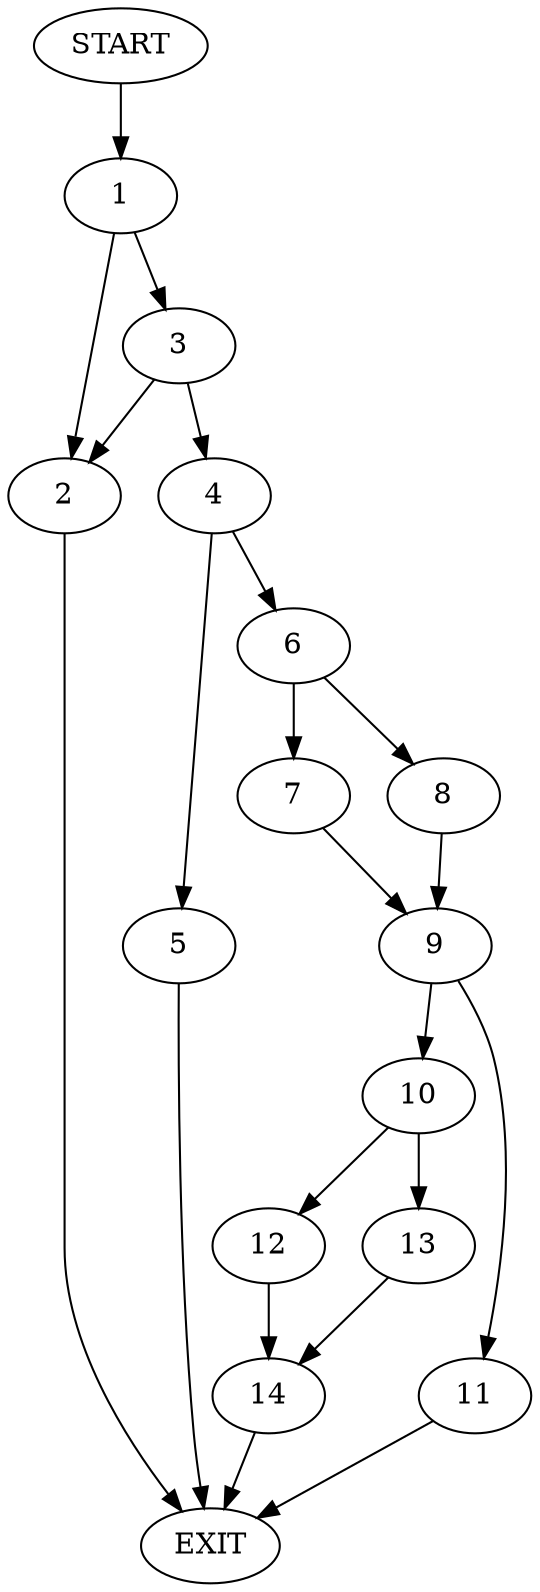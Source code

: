 digraph {
0 [label="START"]
15 [label="EXIT"]
0 -> 1
1 -> 2
1 -> 3
2 -> 15
3 -> 2
3 -> 4
4 -> 5
4 -> 6
6 -> 7
6 -> 8
5 -> 15
7 -> 9
8 -> 9
9 -> 10
9 -> 11
10 -> 12
10 -> 13
11 -> 15
12 -> 14
13 -> 14
14 -> 15
}
